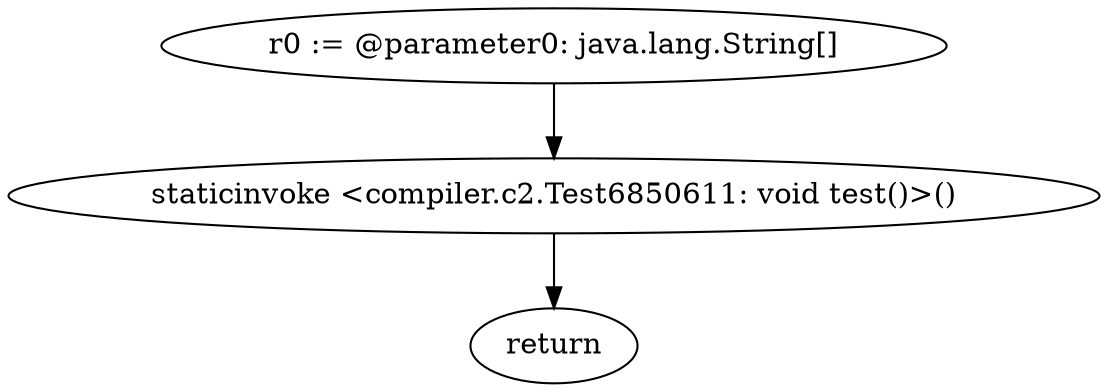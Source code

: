 digraph "unitGraph" {
    "r0 := @parameter0: java.lang.String[]"
    "staticinvoke <compiler.c2.Test6850611: void test()>()"
    "return"
    "r0 := @parameter0: java.lang.String[]"->"staticinvoke <compiler.c2.Test6850611: void test()>()";
    "staticinvoke <compiler.c2.Test6850611: void test()>()"->"return";
}
